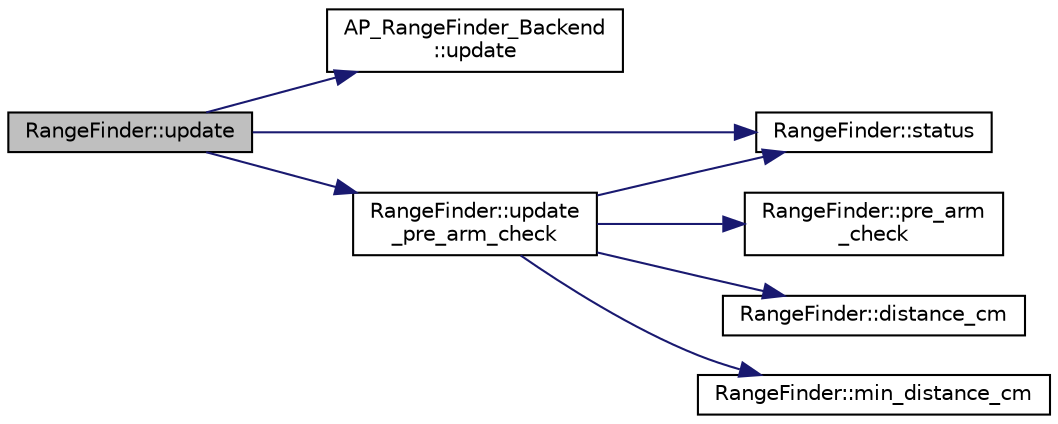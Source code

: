 digraph "RangeFinder::update"
{
 // INTERACTIVE_SVG=YES
  edge [fontname="Helvetica",fontsize="10",labelfontname="Helvetica",labelfontsize="10"];
  node [fontname="Helvetica",fontsize="10",shape=record];
  rankdir="LR";
  Node1 [label="RangeFinder::update",height=0.2,width=0.4,color="black", fillcolor="grey75", style="filled" fontcolor="black"];
  Node1 -> Node2 [color="midnightblue",fontsize="10",style="solid",fontname="Helvetica"];
  Node2 [label="AP_RangeFinder_Backend\l::update",height=0.2,width=0.4,color="black", fillcolor="white", style="filled",URL="$classAP__RangeFinder__Backend.html#a48e0e33158f03ccc0147fbe8a7b5d970"];
  Node1 -> Node3 [color="midnightblue",fontsize="10",style="solid",fontname="Helvetica"];
  Node3 [label="RangeFinder::update\l_pre_arm_check",height=0.2,width=0.4,color="black", fillcolor="white", style="filled",URL="$classRangeFinder.html#a9a31752438c769ed90299e3a31d01ca0"];
  Node3 -> Node4 [color="midnightblue",fontsize="10",style="solid",fontname="Helvetica"];
  Node4 [label="RangeFinder::pre_arm\l_check",height=0.2,width=0.4,color="black", fillcolor="white", style="filled",URL="$classRangeFinder.html#adcd3c63e0d8d7760e364bfd7ee8cd047"];
  Node3 -> Node5 [color="midnightblue",fontsize="10",style="solid",fontname="Helvetica"];
  Node5 [label="RangeFinder::status",height=0.2,width=0.4,color="black", fillcolor="white", style="filled",URL="$classRangeFinder.html#a48a351902674ea1261e0cb7818bfd785"];
  Node3 -> Node6 [color="midnightblue",fontsize="10",style="solid",fontname="Helvetica"];
  Node6 [label="RangeFinder::distance_cm",height=0.2,width=0.4,color="black", fillcolor="white", style="filled",URL="$classRangeFinder.html#ae793d6a44caf92c7f76f52d73182190f"];
  Node3 -> Node7 [color="midnightblue",fontsize="10",style="solid",fontname="Helvetica"];
  Node7 [label="RangeFinder::min_distance_cm",height=0.2,width=0.4,color="black", fillcolor="white", style="filled",URL="$classRangeFinder.html#a6811aa65877c8990957519f6437e8e20"];
  Node1 -> Node5 [color="midnightblue",fontsize="10",style="solid",fontname="Helvetica"];
}
